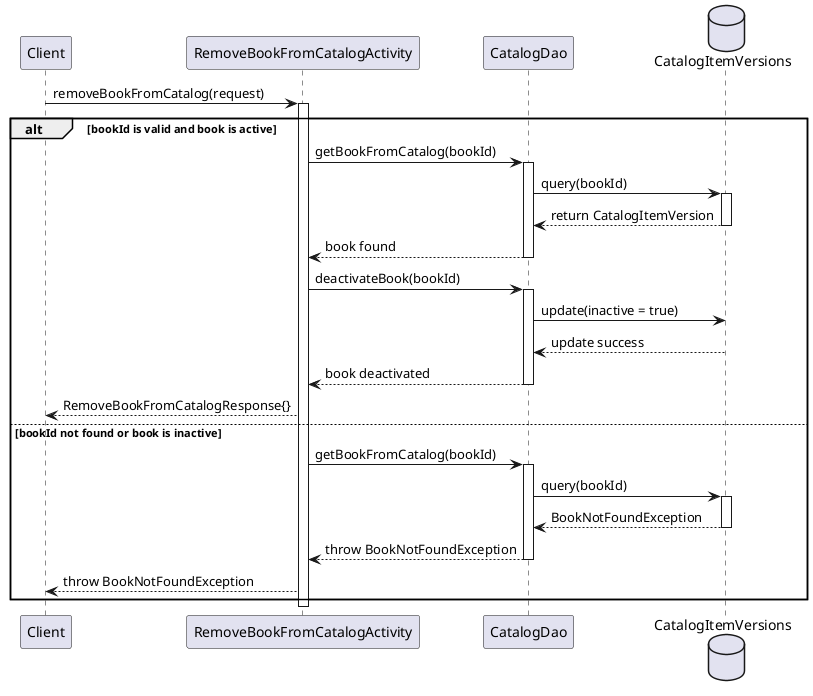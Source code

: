 @startuml RemoveBookFromCatalog Sequence Diagram

participant "Client" as client
participant "RemoveBookFromCatalogActivity" as activity
participant "CatalogDao" as dao
database "CatalogItemVersions" as db

client -> activity: removeBookFromCatalog(request)
activate activity

alt bookId is valid and book is active
    activity -> dao: getBookFromCatalog(bookId)
    activate dao
    dao -> db: query(bookId)
    activate db
    db --> dao: return CatalogItemVersion
    deactivate db
    dao --> activity: book found
    deactivate dao
    activity -> dao: deactivateBook(bookId)
    activate dao
    dao -> db: update(inactive = true)
    db --> dao: update success
    deactivate db
    dao --> activity: book deactivated
    deactivate dao
    activity --> client: RemoveBookFromCatalogResponse{}
else bookId not found or book is inactive
    activity -> dao: getBookFromCatalog(bookId)
    activate dao
    dao -> db: query(bookId)
    activate db
    db --> dao: BookNotFoundException
    deactivate db
    dao --> activity: throw BookNotFoundException
    deactivate dao
    activity --> client: throw BookNotFoundException
end

deactivate activity

@enduml
